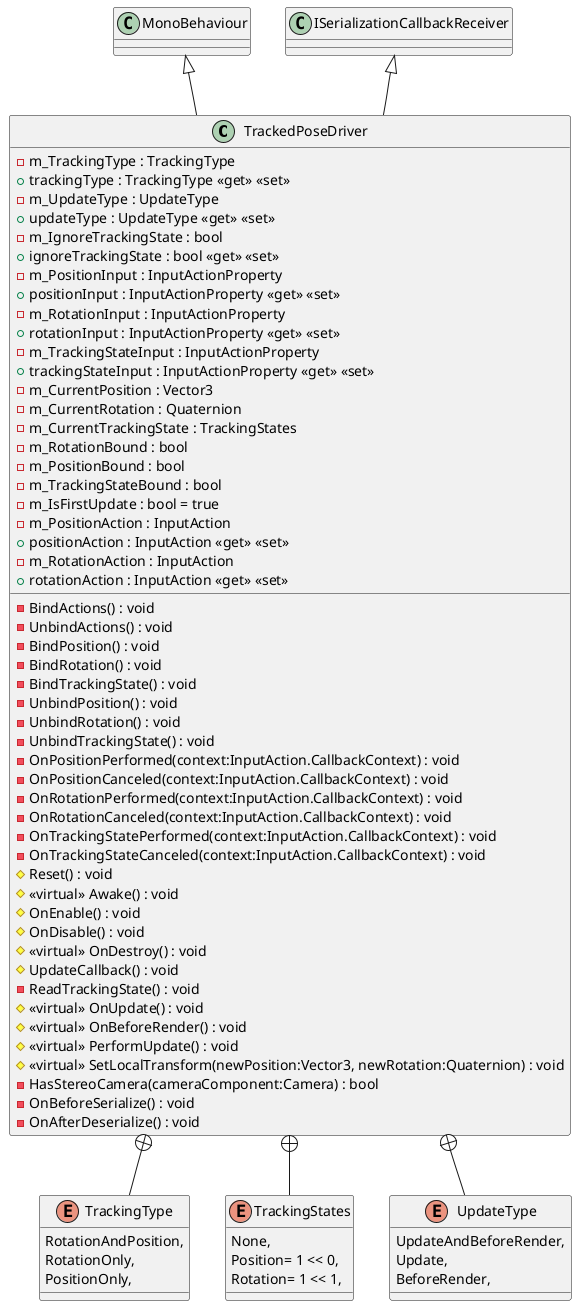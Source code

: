@startuml
class TrackedPoseDriver {
    - m_TrackingType : TrackingType
    + trackingType : TrackingType <<get>> <<set>>
    - m_UpdateType : UpdateType
    + updateType : UpdateType <<get>> <<set>>
    - m_IgnoreTrackingState : bool
    + ignoreTrackingState : bool <<get>> <<set>>
    - m_PositionInput : InputActionProperty
    + positionInput : InputActionProperty <<get>> <<set>>
    - m_RotationInput : InputActionProperty
    + rotationInput : InputActionProperty <<get>> <<set>>
    - m_TrackingStateInput : InputActionProperty
    + trackingStateInput : InputActionProperty <<get>> <<set>>
    - m_CurrentPosition : Vector3
    - m_CurrentRotation : Quaternion
    - m_CurrentTrackingState : TrackingStates
    - m_RotationBound : bool
    - m_PositionBound : bool
    - m_TrackingStateBound : bool
    - m_IsFirstUpdate : bool = true
    - BindActions() : void
    - UnbindActions() : void
    - BindPosition() : void
    - BindRotation() : void
    - BindTrackingState() : void
    - UnbindPosition() : void
    - UnbindRotation() : void
    - UnbindTrackingState() : void
    - OnPositionPerformed(context:InputAction.CallbackContext) : void
    - OnPositionCanceled(context:InputAction.CallbackContext) : void
    - OnRotationPerformed(context:InputAction.CallbackContext) : void
    - OnRotationCanceled(context:InputAction.CallbackContext) : void
    - OnTrackingStatePerformed(context:InputAction.CallbackContext) : void
    - OnTrackingStateCanceled(context:InputAction.CallbackContext) : void
    # Reset() : void
    # <<virtual>> Awake() : void
    # OnEnable() : void
    # OnDisable() : void
    # <<virtual>> OnDestroy() : void
    # UpdateCallback() : void
    - ReadTrackingState() : void
    # <<virtual>> OnUpdate() : void
    # <<virtual>> OnBeforeRender() : void
    # <<virtual>> PerformUpdate() : void
    # <<virtual>> SetLocalTransform(newPosition:Vector3, newRotation:Quaternion) : void
    - HasStereoCamera(cameraComponent:Camera) : bool
    - m_PositionAction : InputAction
    + positionAction : InputAction <<get>> <<set>>
    - m_RotationAction : InputAction
    + rotationAction : InputAction <<get>> <<set>>
    - OnBeforeSerialize() : void
    - OnAfterDeserialize() : void
}
enum TrackingType {
    RotationAndPosition,
    RotationOnly,
    PositionOnly,
}
enum TrackingStates {
    None,
    Position= 1 << 0,
    Rotation= 1 << 1,
}
enum UpdateType {
    UpdateAndBeforeRender,
    Update,
    BeforeRender,
}
MonoBehaviour <|-- TrackedPoseDriver
ISerializationCallbackReceiver <|-- TrackedPoseDriver
TrackedPoseDriver +-- TrackingType
TrackedPoseDriver +-- TrackingStates
TrackedPoseDriver +-- UpdateType
@enduml
